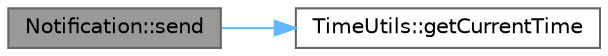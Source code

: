 digraph "Notification::send"
{
 // INTERACTIVE_SVG=YES
 // LATEX_PDF_SIZE
  bgcolor="transparent";
  edge [fontname=Helvetica,fontsize=10,labelfontname=Helvetica,labelfontsize=10];
  node [fontname=Helvetica,fontsize=10,shape=box,height=0.2,width=0.4];
  rankdir="LR";
  Node1 [label="Notification::send",height=0.2,width=0.4,color="gray40", fillcolor="grey60", style="filled", fontcolor="black",tooltip=" "];
  Node1 -> Node2 [color="steelblue1",style="solid"];
  Node2 [label="TimeUtils::getCurrentTime",height=0.2,width=0.4,color="grey40", fillcolor="white", style="filled",URL="$classTimeUtils.html#ad13df73d39fea623c7cfe45d28231e8c",tooltip=" "];
}
